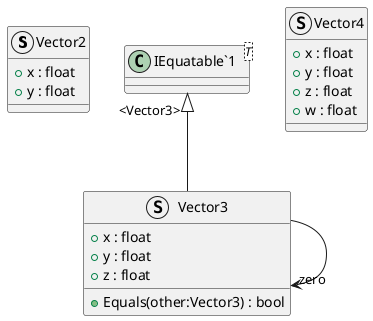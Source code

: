 @startuml
struct Vector2 {
    + x : float
    + y : float
}
struct Vector3 {
    + x : float
    + y : float
    + z : float
    + Equals(other:Vector3) : bool
}
struct Vector4 {
    + x : float
    + y : float
    + z : float
    + w : float
}
class "IEquatable`1"<T> {
}
"IEquatable`1" "<Vector3>" <|-- Vector3
Vector3 --> "zero" Vector3
@enduml
